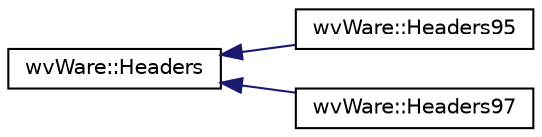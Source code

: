 digraph "类继承关系图"
{
  edge [fontname="Helvetica",fontsize="10",labelfontname="Helvetica",labelfontsize="10"];
  node [fontname="Helvetica",fontsize="10",shape=record];
  rankdir="LR";
  Node0 [label="wvWare::Headers",height=0.2,width=0.4,color="black", fillcolor="white", style="filled",URL="$classwv_ware_1_1_headers.html"];
  Node0 -> Node1 [dir="back",color="midnightblue",fontsize="10",style="solid",fontname="Helvetica"];
  Node1 [label="wvWare::Headers95",height=0.2,width=0.4,color="black", fillcolor="white", style="filled",URL="$classwv_ware_1_1_headers95.html"];
  Node0 -> Node2 [dir="back",color="midnightblue",fontsize="10",style="solid",fontname="Helvetica"];
  Node2 [label="wvWare::Headers97",height=0.2,width=0.4,color="black", fillcolor="white", style="filled",URL="$classwv_ware_1_1_headers97.html"];
}
